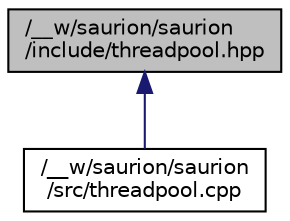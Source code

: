 digraph "/__w/saurion/saurion/include/threadpool.hpp"
{
 // LATEX_PDF_SIZE
  edge [fontname="Helvetica",fontsize="10",labelfontname="Helvetica",labelfontsize="10"];
  node [fontname="Helvetica",fontsize="10",shape=record];
  Node1 [label="/__w/saurion/saurion\l/include/threadpool.hpp",height=0.2,width=0.4,color="black", fillcolor="grey75", style="filled", fontcolor="black",tooltip=" "];
  Node1 -> Node2 [dir="back",color="midnightblue",fontsize="10",style="solid",fontname="Helvetica"];
  Node2 [label="/__w/saurion/saurion\l/src/threadpool.cpp",height=0.2,width=0.4,color="black", fillcolor="white", style="filled",URL="$d9/d05/threadpool_8cpp.html",tooltip=" "];
}
